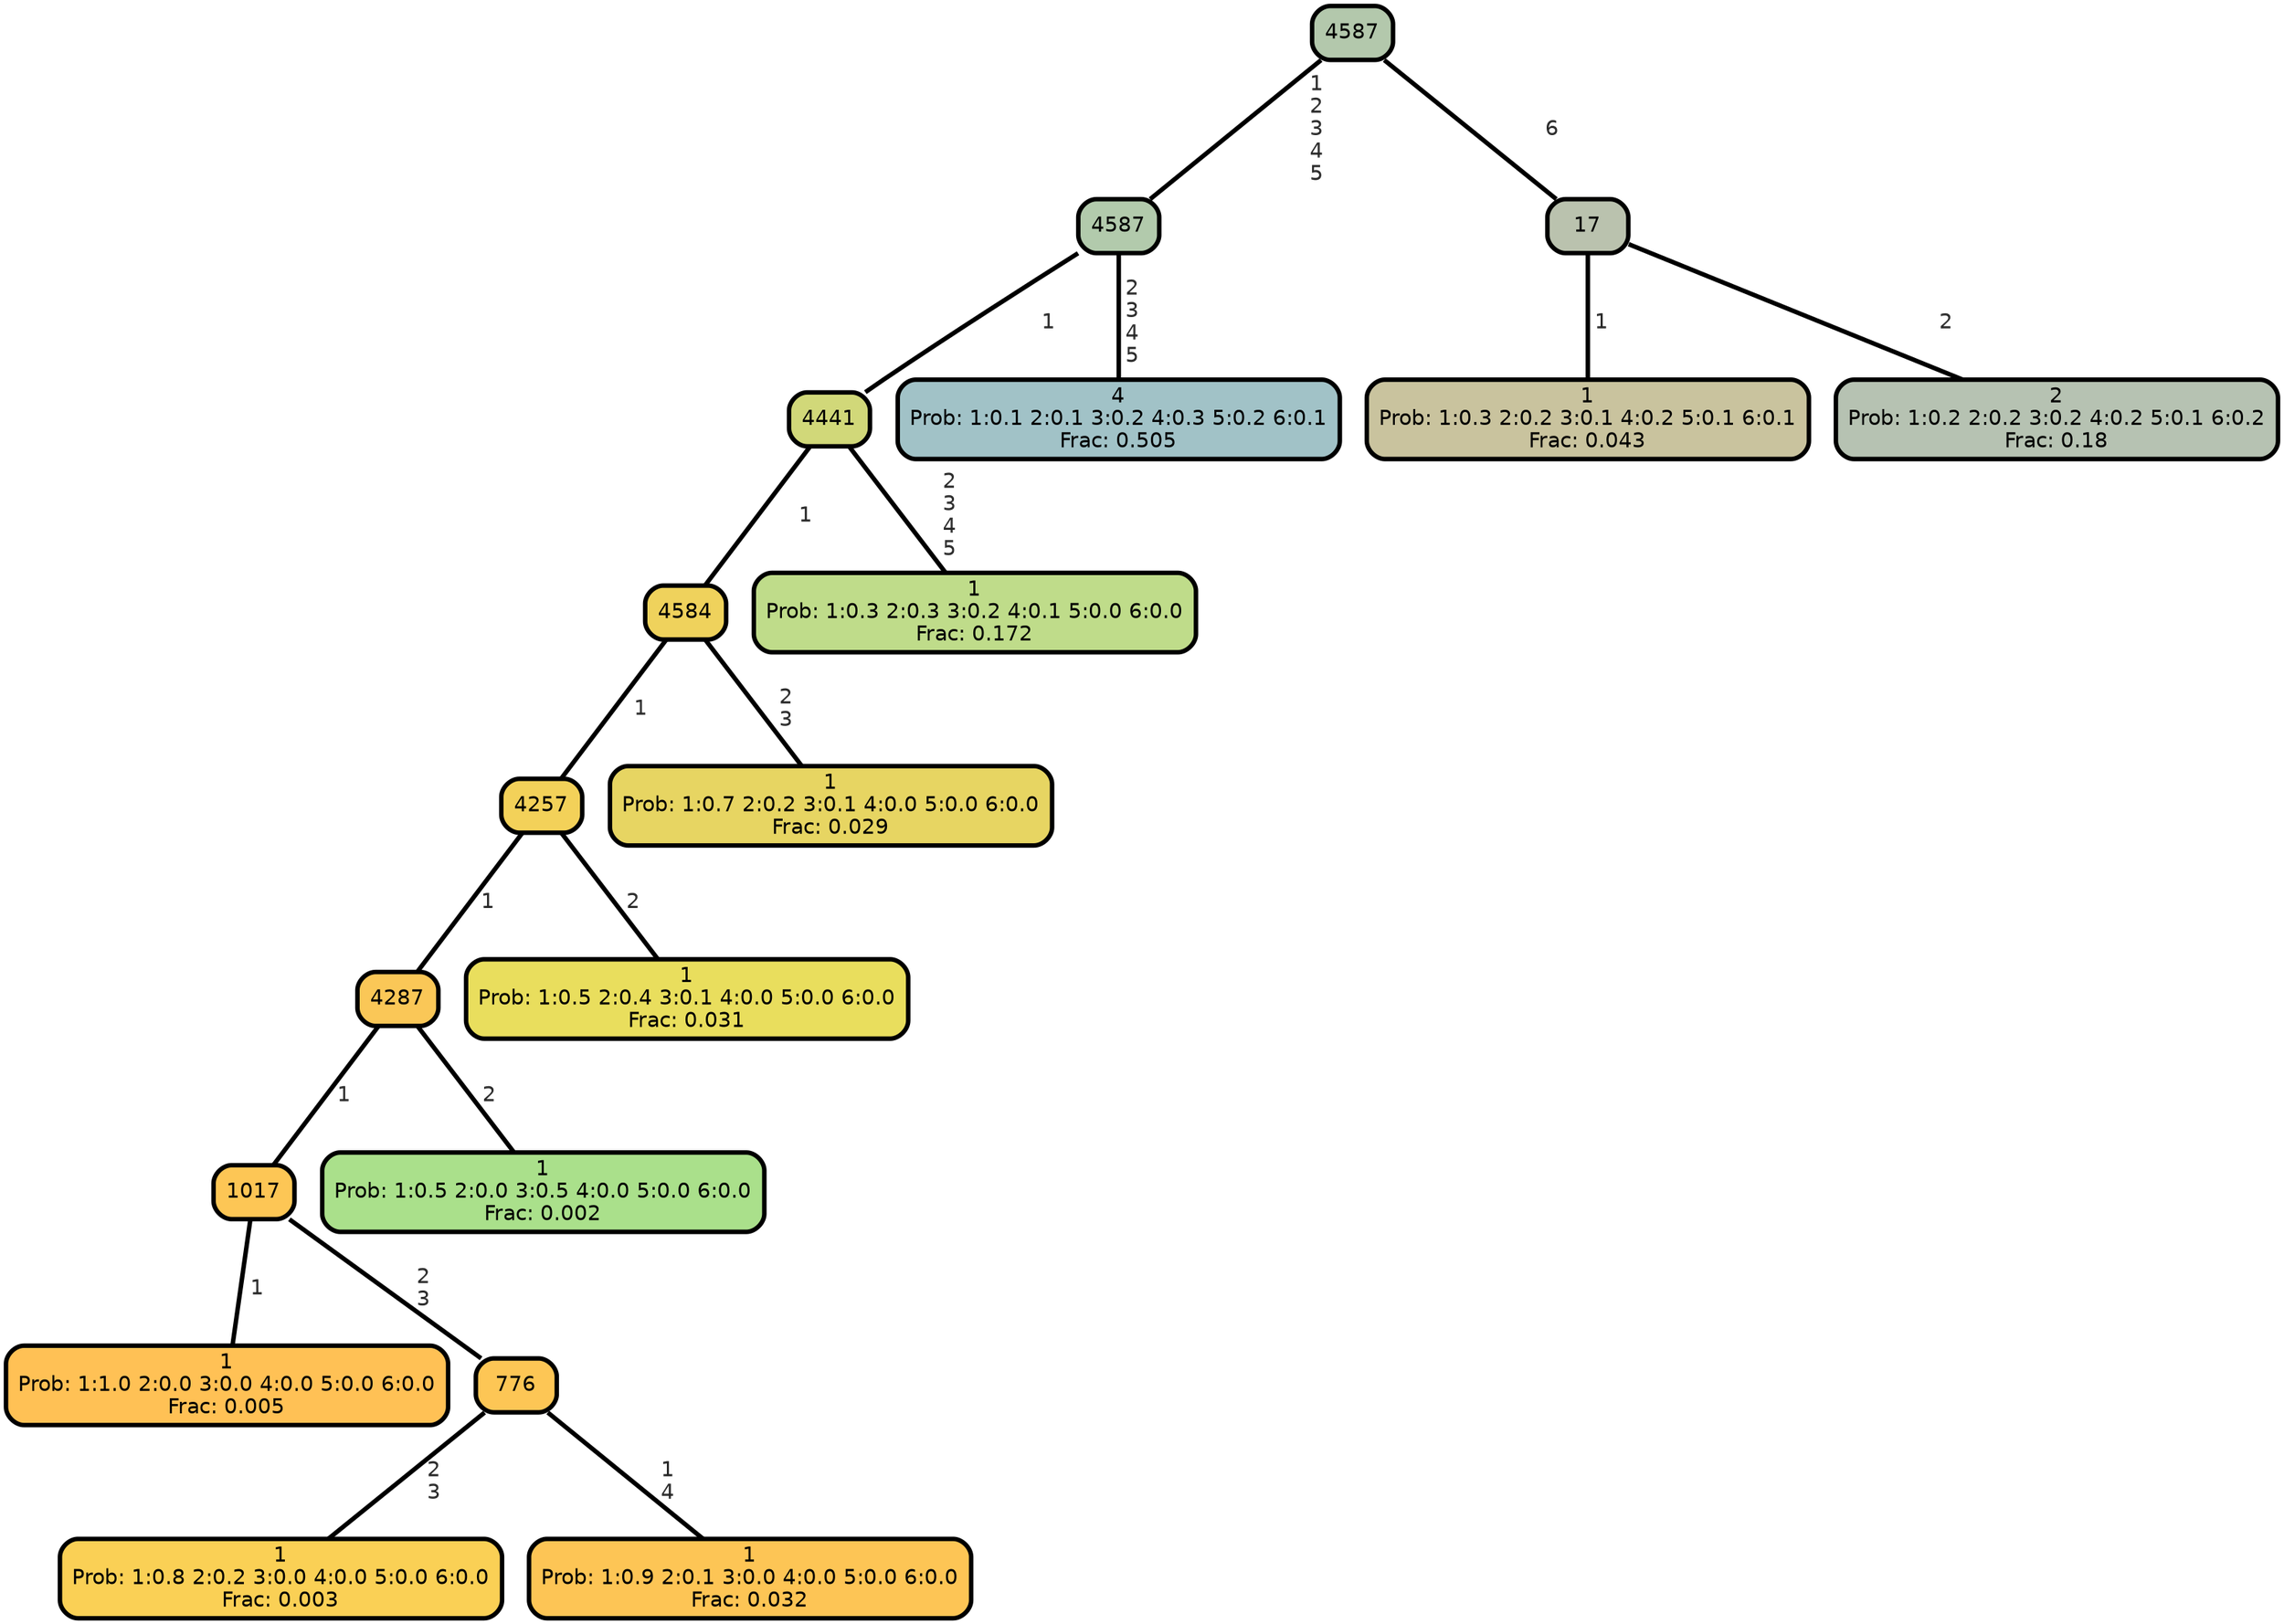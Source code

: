 graph Tree {
node [shape=box, style="filled, rounded",color="black",penwidth="3",fontcolor="black",                 fontname=helvetica] ;
graph [ranksep="0 equally", splines=straight,                 bgcolor=transparent, dpi=200] ;
edge [fontname=helvetica, fontweight=bold,fontcolor=grey14,color=black] ;
0 [label="1
Prob: 1:1.0 2:0.0 3:0.0 4:0.0 5:0.0 6:0.0
Frac: 0.005", fillcolor="#ffc155"] ;
1 [label="1017", fillcolor="#fdc655"] ;
2 [label="1
Prob: 1:0.8 2:0.2 3:0.0 4:0.0 5:0.0 6:0.0
Frac: 0.003", fillcolor="#fad055"] ;
3 [label="776", fillcolor="#fdc655"] ;
4 [label="1
Prob: 1:0.9 2:0.1 3:0.0 4:0.0 5:0.0 6:0.0
Frac: 0.032", fillcolor="#fdc555"] ;
5 [label="4287", fillcolor="#fac757"] ;
6 [label="1
Prob: 1:0.5 2:0.0 3:0.5 4:0.0 5:0.0 6:0.0
Frac: 0.002", fillcolor="#aae08b"] ;
7 [label="4257", fillcolor="#f3d159"] ;
8 [label="1
Prob: 1:0.5 2:0.4 3:0.1 4:0.0 5:0.0 6:0.0
Frac: 0.031", fillcolor="#e9de5d"] ;
9 [label="4584", fillcolor="#efd25c"] ;
10 [label="1
Prob: 1:0.7 2:0.2 3:0.1 4:0.0 5:0.0 6:0.0
Frac: 0.029", fillcolor="#e7d562"] ;
11 [label="4441", fillcolor="#d1d879"] ;
12 [label="1
Prob: 1:0.3 2:0.3 3:0.2 4:0.1 5:0.0 6:0.0
Frac: 0.172", fillcolor="#bfdc8a"] ;
13 [label="4587", fillcolor="#b2caac"] ;
14 [label="4
Prob: 1:0.1 2:0.1 3:0.2 4:0.3 5:0.2 6:0.1
Frac: 0.505", fillcolor="#a1c2c7"] ;
15 [label="4587", fillcolor="#b3c8ac"] ;
16 [label="1
Prob: 1:0.3 2:0.2 3:0.1 4:0.2 5:0.1 6:0.1
Frac: 0.043", fillcolor="#c9c39e"] ;
17 [label="17", fillcolor="#bac2ae"] ;
18 [label="2
Prob: 1:0.2 2:0.2 3:0.2 4:0.2 5:0.1 6:0.2
Frac: 0.18", fillcolor="#b6c2b2"] ;
1 -- 0 [label=" 1",penwidth=3] ;
1 -- 3 [label=" 2\n 3",penwidth=3] ;
3 -- 2 [label=" 2\n 3",penwidth=3] ;
3 -- 4 [label=" 1\n 4",penwidth=3] ;
5 -- 1 [label=" 1",penwidth=3] ;
5 -- 6 [label=" 2",penwidth=3] ;
7 -- 5 [label=" 1",penwidth=3] ;
7 -- 8 [label=" 2",penwidth=3] ;
9 -- 7 [label=" 1",penwidth=3] ;
9 -- 10 [label=" 2\n 3",penwidth=3] ;
11 -- 9 [label=" 1",penwidth=3] ;
11 -- 12 [label=" 2\n 3\n 4\n 5",penwidth=3] ;
13 -- 11 [label=" 1",penwidth=3] ;
13 -- 14 [label=" 2\n 3\n 4\n 5",penwidth=3] ;
15 -- 13 [label=" 1\n 2\n 3\n 4\n 5",penwidth=3] ;
15 -- 17 [label=" 6",penwidth=3] ;
17 -- 16 [label=" 1",penwidth=3] ;
17 -- 18 [label=" 2",penwidth=3] ;
{rank = same;}}